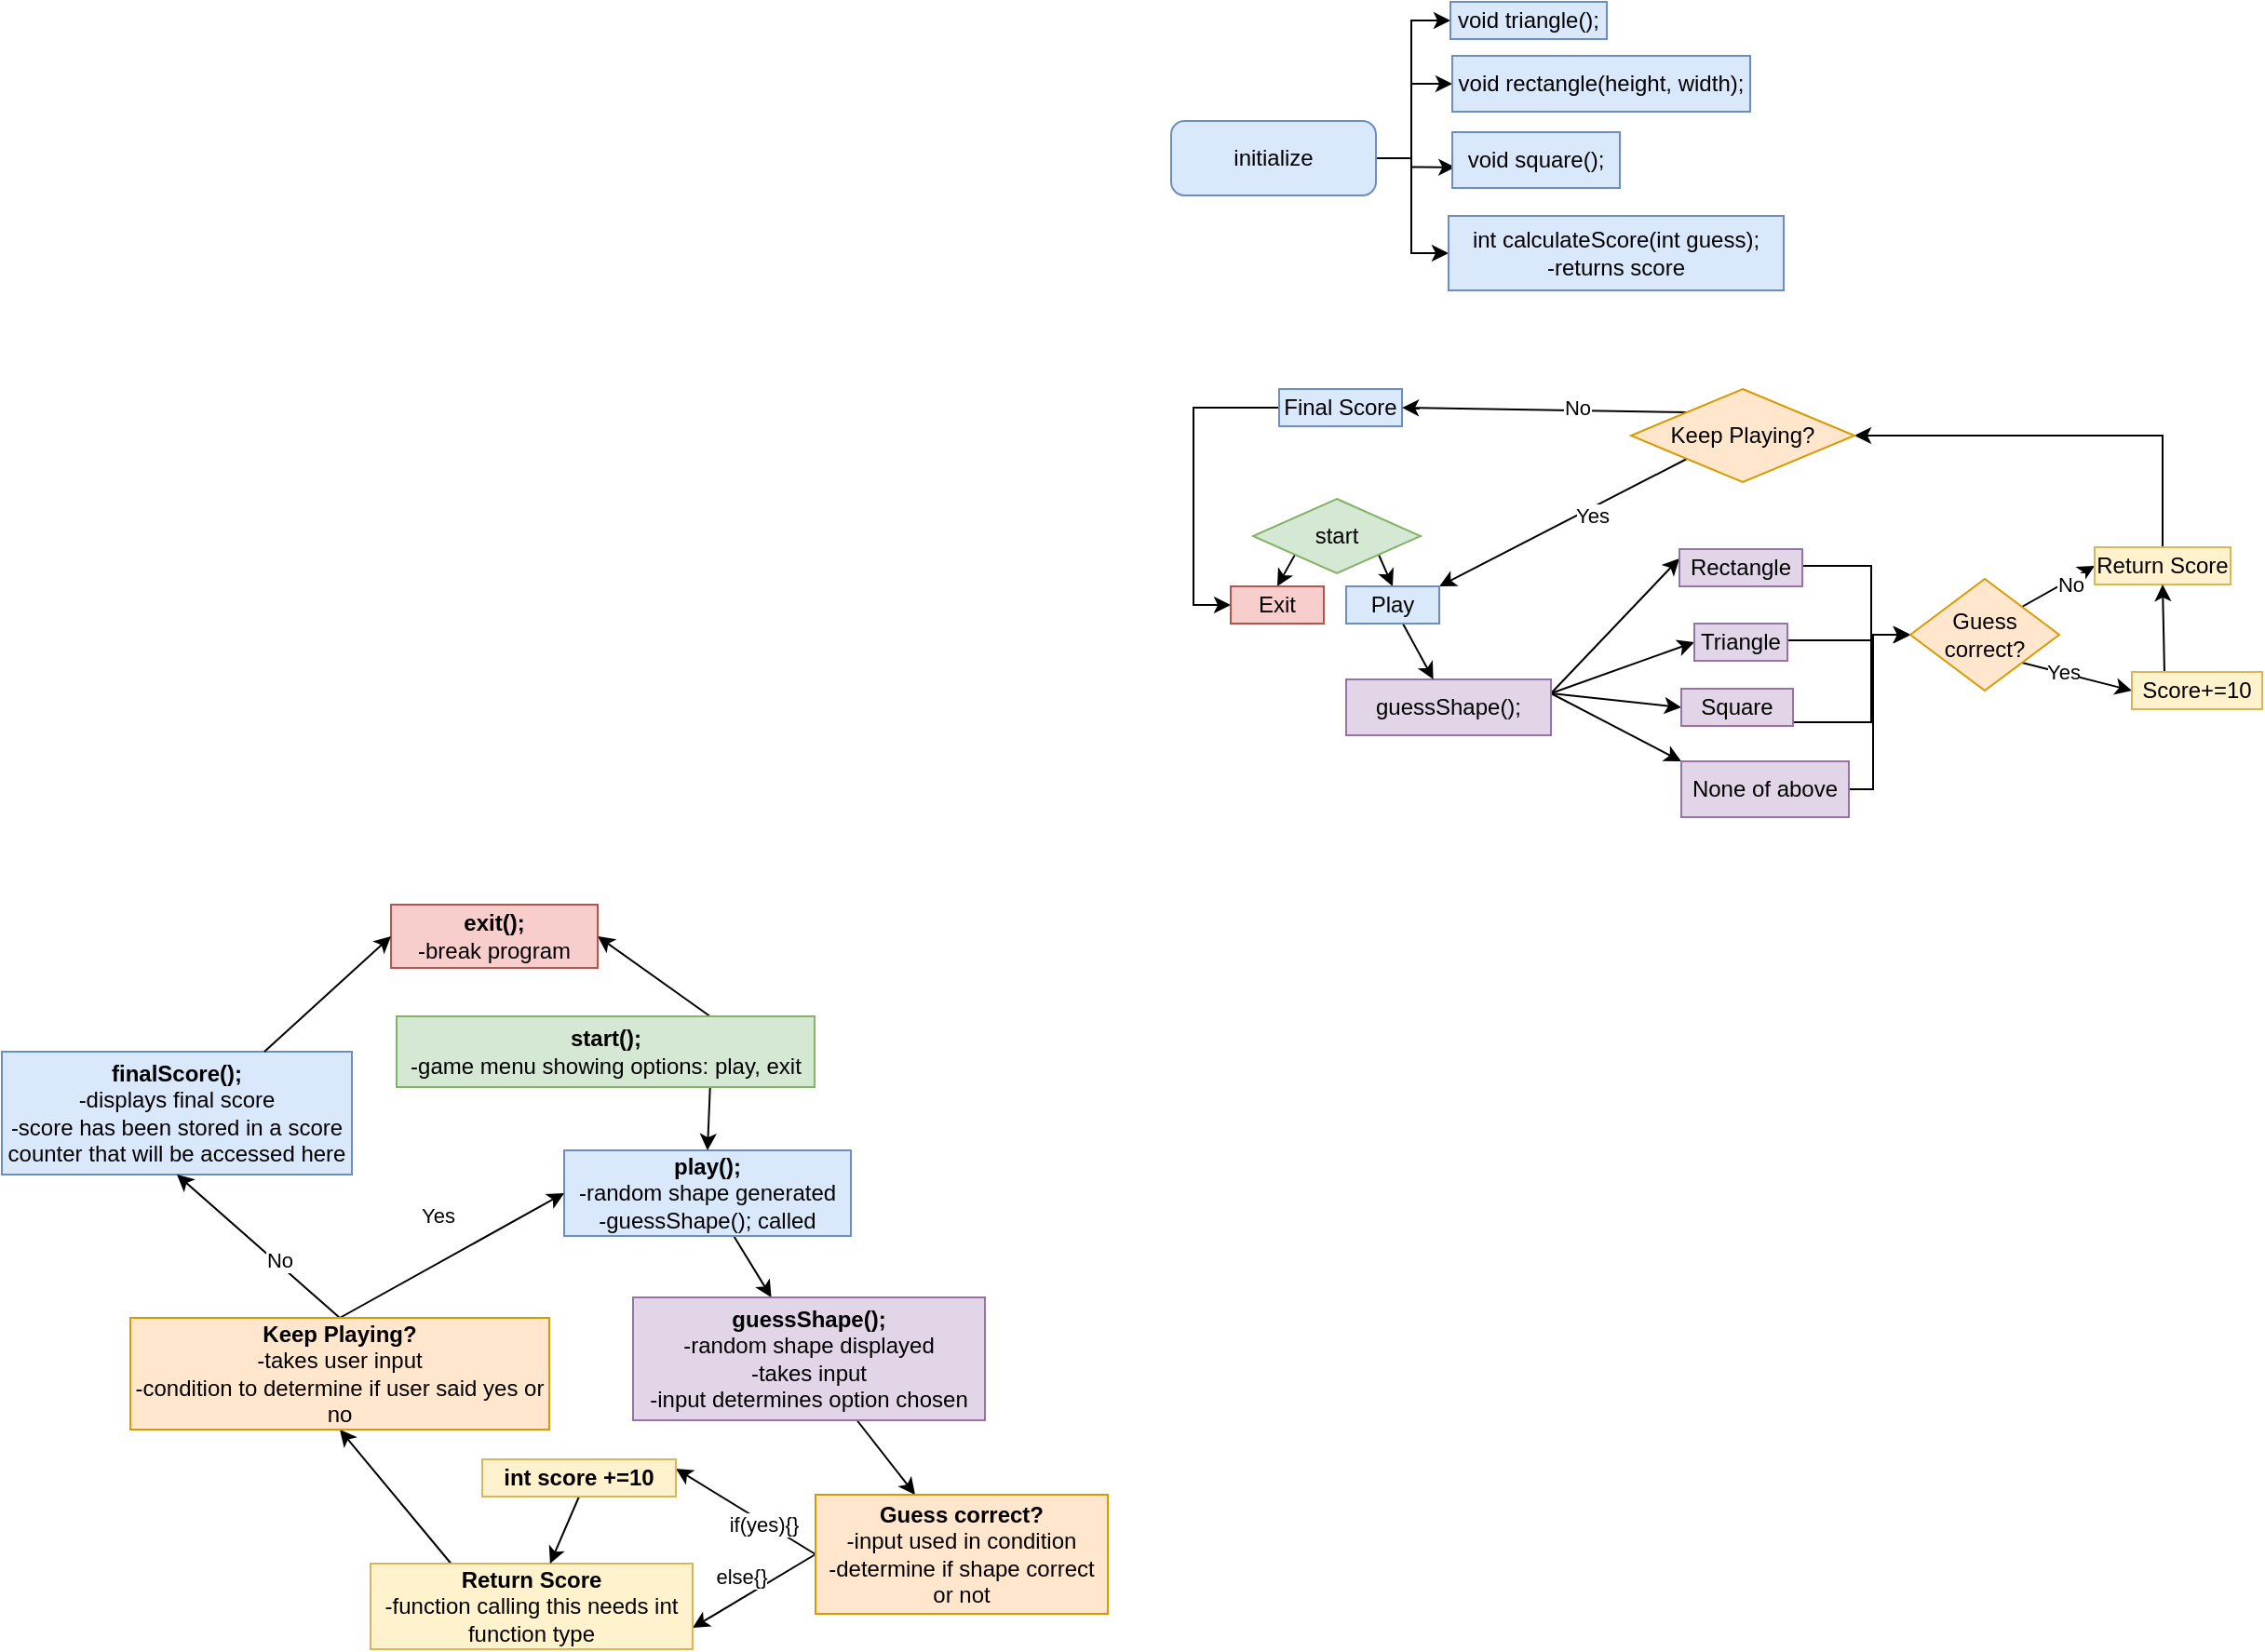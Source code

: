 <mxfile version="18.1.2" type="github">
  <diagram id="C5RBs43oDa-KdzZeNtuy" name="Page-1">
    <mxGraphModel dx="2323" dy="1843" grid="0" gridSize="10" guides="0" tooltips="1" connect="1" arrows="1" fold="1" page="0" pageScale="1" pageWidth="827" pageHeight="1169" math="0" shadow="0">
      <root>
        <mxCell id="WIyWlLk6GJQsqaUBKTNV-0" />
        <mxCell id="WIyWlLk6GJQsqaUBKTNV-1" parent="WIyWlLk6GJQsqaUBKTNV-0" />
        <mxCell id="p60gBMchG8G6uaJim4We-193" style="edgeStyle=orthogonalEdgeStyle;rounded=0;orthogonalLoop=1;jettySize=auto;html=1;exitX=1;exitY=0.5;exitDx=0;exitDy=0;entryX=0.018;entryY=0.628;entryDx=0;entryDy=0;entryPerimeter=0;startArrow=none;startFill=0;endArrow=classic;endFill=1;" edge="1" parent="WIyWlLk6GJQsqaUBKTNV-1" source="WIyWlLk6GJQsqaUBKTNV-3" target="p60gBMchG8G6uaJim4We-0">
          <mxGeometry relative="1" as="geometry">
            <Array as="points">
              <mxPoint x="736" y="-144" />
              <mxPoint x="736" y="-139" />
            </Array>
          </mxGeometry>
        </mxCell>
        <mxCell id="p60gBMchG8G6uaJim4We-194" style="edgeStyle=orthogonalEdgeStyle;rounded=0;orthogonalLoop=1;jettySize=auto;html=1;exitX=1;exitY=0.5;exitDx=0;exitDy=0;entryX=0;entryY=0.5;entryDx=0;entryDy=0;startArrow=none;startFill=0;endArrow=classic;endFill=1;" edge="1" parent="WIyWlLk6GJQsqaUBKTNV-1" source="WIyWlLk6GJQsqaUBKTNV-3" target="p60gBMchG8G6uaJim4We-2">
          <mxGeometry relative="1" as="geometry">
            <Array as="points">
              <mxPoint x="736" y="-144" />
              <mxPoint x="736" y="-184" />
            </Array>
          </mxGeometry>
        </mxCell>
        <mxCell id="p60gBMchG8G6uaJim4We-195" style="edgeStyle=orthogonalEdgeStyle;rounded=0;orthogonalLoop=1;jettySize=auto;html=1;exitX=1;exitY=0.5;exitDx=0;exitDy=0;entryX=0;entryY=0.5;entryDx=0;entryDy=0;startArrow=none;startFill=0;endArrow=classic;endFill=1;" edge="1" parent="WIyWlLk6GJQsqaUBKTNV-1" source="WIyWlLk6GJQsqaUBKTNV-3" target="p60gBMchG8G6uaJim4We-1">
          <mxGeometry relative="1" as="geometry">
            <Array as="points">
              <mxPoint x="736" y="-144" />
              <mxPoint x="736" y="-218" />
            </Array>
          </mxGeometry>
        </mxCell>
        <mxCell id="p60gBMchG8G6uaJim4We-196" style="edgeStyle=orthogonalEdgeStyle;rounded=0;orthogonalLoop=1;jettySize=auto;html=1;exitX=1;exitY=0.5;exitDx=0;exitDy=0;entryX=0;entryY=0.5;entryDx=0;entryDy=0;startArrow=none;startFill=0;endArrow=classic;endFill=1;" edge="1" parent="WIyWlLk6GJQsqaUBKTNV-1" source="WIyWlLk6GJQsqaUBKTNV-3" target="p60gBMchG8G6uaJim4We-3">
          <mxGeometry relative="1" as="geometry">
            <Array as="points">
              <mxPoint x="736" y="-144" />
              <mxPoint x="736" y="-93" />
            </Array>
          </mxGeometry>
        </mxCell>
        <mxCell id="WIyWlLk6GJQsqaUBKTNV-3" value="initialize" style="rounded=1;whiteSpace=wrap;html=1;fontSize=12;glass=0;strokeWidth=1;shadow=0;arcSize=18;fillColor=#dae8fc;strokeColor=#6c8ebf;" parent="WIyWlLk6GJQsqaUBKTNV-1" vertex="1">
          <mxGeometry x="607" y="-164" width="110" height="40" as="geometry" />
        </mxCell>
        <mxCell id="p60gBMchG8G6uaJim4We-0" value="void square();" style="rounded=0;whiteSpace=wrap;html=1;fillColor=#dae8fc;strokeColor=#6c8ebf;" vertex="1" parent="WIyWlLk6GJQsqaUBKTNV-1">
          <mxGeometry x="758" y="-158" width="90" height="30" as="geometry" />
        </mxCell>
        <mxCell id="p60gBMchG8G6uaJim4We-1" value="void triangle();" style="rounded=0;whiteSpace=wrap;html=1;fillColor=#dae8fc;strokeColor=#6c8ebf;" vertex="1" parent="WIyWlLk6GJQsqaUBKTNV-1">
          <mxGeometry x="757" y="-228" width="84" height="20" as="geometry" />
        </mxCell>
        <mxCell id="p60gBMchG8G6uaJim4We-2" value="void rectangle(height, width);" style="rounded=0;whiteSpace=wrap;html=1;fillColor=#dae8fc;strokeColor=#6c8ebf;" vertex="1" parent="WIyWlLk6GJQsqaUBKTNV-1">
          <mxGeometry x="758" y="-199" width="160" height="30" as="geometry" />
        </mxCell>
        <mxCell id="p60gBMchG8G6uaJim4We-3" value="int calculateScore(int guess);&lt;br&gt;-returns score" style="rounded=0;whiteSpace=wrap;html=1;fillColor=#dae8fc;strokeColor=#6c8ebf;" vertex="1" parent="WIyWlLk6GJQsqaUBKTNV-1">
          <mxGeometry x="756" y="-113" width="180" height="40" as="geometry" />
        </mxCell>
        <mxCell id="p60gBMchG8G6uaJim4We-19" value="" style="rounded=0;orthogonalLoop=1;jettySize=auto;html=1;startArrow=none;startFill=0;endArrow=classic;endFill=1;exitX=0.75;exitY=0;exitDx=0;exitDy=0;entryX=1;entryY=0.5;entryDx=0;entryDy=0;" edge="1" parent="WIyWlLk6GJQsqaUBKTNV-1" source="p60gBMchG8G6uaJim4We-76" target="p60gBMchG8G6uaJim4We-13">
          <mxGeometry relative="1" as="geometry">
            <mxPoint x="213.5" y="335" as="sourcePoint" />
          </mxGeometry>
        </mxCell>
        <mxCell id="p60gBMchG8G6uaJim4We-13" value="&lt;b&gt;exit();&lt;/b&gt;&lt;br&gt;-break program" style="rounded=0;whiteSpace=wrap;html=1;fillColor=#f8cecc;strokeColor=#b85450;" vertex="1" parent="WIyWlLk6GJQsqaUBKTNV-1">
          <mxGeometry x="188" y="257" width="111" height="34" as="geometry" />
        </mxCell>
        <mxCell id="p60gBMchG8G6uaJim4We-56" style="rounded=0;orthogonalLoop=1;jettySize=auto;html=1;startArrow=none;startFill=0;endArrow=classic;endFill=1;" edge="1" parent="WIyWlLk6GJQsqaUBKTNV-1" source="p60gBMchG8G6uaJim4We-14" target="p60gBMchG8G6uaJim4We-20">
          <mxGeometry relative="1" as="geometry" />
        </mxCell>
        <mxCell id="p60gBMchG8G6uaJim4We-14" value="&lt;b&gt;play();&lt;/b&gt;&lt;br&gt;-random shape generated&lt;br&gt;-guessShape(); called" style="rounded=0;whiteSpace=wrap;html=1;fillColor=#dae8fc;strokeColor=#6c8ebf;" vertex="1" parent="WIyWlLk6GJQsqaUBKTNV-1">
          <mxGeometry x="281" y="389" width="154" height="46" as="geometry" />
        </mxCell>
        <mxCell id="p60gBMchG8G6uaJim4We-15" value="&lt;b&gt;finalScore();&lt;/b&gt;&lt;br&gt;-displays final score&lt;br&gt;-score has been stored in a score counter that will be accessed here" style="rounded=0;whiteSpace=wrap;html=1;strokeColor=#6c8ebf;fillColor=#dae8fc;" vertex="1" parent="WIyWlLk6GJQsqaUBKTNV-1">
          <mxGeometry x="-21" y="336" width="188" height="66" as="geometry" />
        </mxCell>
        <mxCell id="p60gBMchG8G6uaJim4We-201" style="rounded=0;orthogonalLoop=1;jettySize=auto;html=1;startArrow=none;startFill=0;endArrow=classic;endFill=1;" edge="1" parent="WIyWlLk6GJQsqaUBKTNV-1" source="p60gBMchG8G6uaJim4We-20" target="p60gBMchG8G6uaJim4We-34">
          <mxGeometry relative="1" as="geometry" />
        </mxCell>
        <mxCell id="p60gBMchG8G6uaJim4We-20" value="&lt;b&gt;guessShape();&lt;br&gt;&lt;/b&gt;-random shape displayed&lt;br&gt;-takes input&lt;br&gt;-input determines option chosen" style="rounded=0;whiteSpace=wrap;html=1;fillColor=#e1d5e7;strokeColor=#9673a6;" vertex="1" parent="WIyWlLk6GJQsqaUBKTNV-1">
          <mxGeometry x="318" y="468" width="189" height="66" as="geometry" />
        </mxCell>
        <mxCell id="p60gBMchG8G6uaJim4We-133" style="edgeStyle=none;rounded=0;orthogonalLoop=1;jettySize=auto;html=1;exitX=0.75;exitY=0;exitDx=0;exitDy=0;entryX=0;entryY=0.5;entryDx=0;entryDy=0;startArrow=none;startFill=0;endArrow=classic;endFill=1;" edge="1" parent="WIyWlLk6GJQsqaUBKTNV-1" source="p60gBMchG8G6uaJim4We-15" target="p60gBMchG8G6uaJim4We-13">
          <mxGeometry relative="1" as="geometry">
            <mxPoint x="101.0" y="350" as="sourcePoint" />
            <Array as="points" />
          </mxGeometry>
        </mxCell>
        <mxCell id="p60gBMchG8G6uaJim4We-67" style="rounded=0;orthogonalLoop=1;jettySize=auto;html=1;startArrow=none;startFill=0;endArrow=classic;endFill=1;exitX=0;exitY=0.5;exitDx=0;exitDy=0;entryX=1;entryY=0.75;entryDx=0;entryDy=0;" edge="1" parent="WIyWlLk6GJQsqaUBKTNV-1" source="p60gBMchG8G6uaJim4We-34" target="p60gBMchG8G6uaJim4We-44">
          <mxGeometry relative="1" as="geometry">
            <mxPoint x="273" y="579" as="sourcePoint" />
          </mxGeometry>
        </mxCell>
        <mxCell id="p60gBMchG8G6uaJim4We-202" value="else{}" style="edgeLabel;html=1;align=center;verticalAlign=middle;resizable=0;points=[];" vertex="1" connectable="0" parent="p60gBMchG8G6uaJim4We-67">
          <mxGeometry x="-0.503" relative="1" as="geometry">
            <mxPoint x="-24" y="2" as="offset" />
          </mxGeometry>
        </mxCell>
        <mxCell id="p60gBMchG8G6uaJim4We-80" style="edgeStyle=none;rounded=0;orthogonalLoop=1;jettySize=auto;html=1;entryX=1;entryY=0.25;entryDx=0;entryDy=0;startArrow=none;startFill=0;endArrow=classic;endFill=1;exitX=0;exitY=0.5;exitDx=0;exitDy=0;" edge="1" parent="WIyWlLk6GJQsqaUBKTNV-1" source="p60gBMchG8G6uaJim4We-34" target="p60gBMchG8G6uaJim4We-45">
          <mxGeometry relative="1" as="geometry">
            <mxPoint x="283" y="569" as="sourcePoint" />
          </mxGeometry>
        </mxCell>
        <mxCell id="p60gBMchG8G6uaJim4We-81" value="if(yes){}" style="edgeLabel;html=1;align=center;verticalAlign=middle;resizable=0;points=[];" vertex="1" connectable="0" parent="p60gBMchG8G6uaJim4We-80">
          <mxGeometry x="-0.268" y="1" relative="1" as="geometry">
            <mxPoint as="offset" />
          </mxGeometry>
        </mxCell>
        <mxCell id="p60gBMchG8G6uaJim4We-34" value="&lt;b&gt;Guess correct?&lt;/b&gt;&lt;br&gt;-input used in condition&lt;br&gt;-determine if shape correct or not" style="rectangle;whiteSpace=wrap;html=1;fillColor=#ffe6cc;strokeColor=#d79b00;" vertex="1" parent="WIyWlLk6GJQsqaUBKTNV-1">
          <mxGeometry x="416" y="574" width="157" height="64" as="geometry" />
        </mxCell>
        <mxCell id="p60gBMchG8G6uaJim4We-134" style="edgeStyle=none;rounded=0;orthogonalLoop=1;jettySize=auto;html=1;exitX=0.25;exitY=0;exitDx=0;exitDy=0;entryX=0.5;entryY=1;entryDx=0;entryDy=0;startArrow=none;startFill=0;endArrow=classic;endFill=1;" edge="1" parent="WIyWlLk6GJQsqaUBKTNV-1" source="p60gBMchG8G6uaJim4We-44" target="p60gBMchG8G6uaJim4We-132">
          <mxGeometry relative="1" as="geometry">
            <mxPoint x="115.5" y="479.0" as="targetPoint" />
          </mxGeometry>
        </mxCell>
        <mxCell id="p60gBMchG8G6uaJim4We-44" value="&lt;b&gt;Return Score&lt;br&gt;&lt;/b&gt;-function calling this needs int function type" style="rounded=0;whiteSpace=wrap;html=1;fillColor=#fff2cc;strokeColor=#d6b656;" vertex="1" parent="WIyWlLk6GJQsqaUBKTNV-1">
          <mxGeometry x="177" y="611" width="173" height="46" as="geometry" />
        </mxCell>
        <mxCell id="p60gBMchG8G6uaJim4We-82" style="edgeStyle=none;rounded=0;orthogonalLoop=1;jettySize=auto;html=1;exitX=0.5;exitY=1;exitDx=0;exitDy=0;startArrow=none;startFill=0;endArrow=classic;endFill=1;" edge="1" parent="WIyWlLk6GJQsqaUBKTNV-1" source="p60gBMchG8G6uaJim4We-45" target="p60gBMchG8G6uaJim4We-44">
          <mxGeometry relative="1" as="geometry" />
        </mxCell>
        <mxCell id="p60gBMchG8G6uaJim4We-45" value="&lt;b&gt;int score +=10&lt;/b&gt;" style="rounded=0;whiteSpace=wrap;html=1;strokeColor=#d6b656;fillColor=#fff2cc;" vertex="1" parent="WIyWlLk6GJQsqaUBKTNV-1">
          <mxGeometry x="237" y="555" width="104" height="20" as="geometry" />
        </mxCell>
        <mxCell id="p60gBMchG8G6uaJim4We-77" style="rounded=0;orthogonalLoop=1;jettySize=auto;html=1;exitX=0.75;exitY=1;exitDx=0;exitDy=0;entryX=0.5;entryY=0;entryDx=0;entryDy=0;startArrow=none;startFill=0;endArrow=classic;endFill=1;" edge="1" parent="WIyWlLk6GJQsqaUBKTNV-1" source="p60gBMchG8G6uaJim4We-76" target="p60gBMchG8G6uaJim4We-14">
          <mxGeometry relative="1" as="geometry" />
        </mxCell>
        <mxCell id="p60gBMchG8G6uaJim4We-76" value="&lt;b&gt;start();&lt;/b&gt;&lt;br&gt;-game menu showing options: play, exit" style="rectangle;whiteSpace=wrap;html=1;fillColor=#d5e8d4;strokeColor=#82b366;" vertex="1" parent="WIyWlLk6GJQsqaUBKTNV-1">
          <mxGeometry x="191" y="317" width="224.5" height="38" as="geometry" />
        </mxCell>
        <mxCell id="p60gBMchG8G6uaJim4We-135" style="edgeStyle=none;rounded=0;orthogonalLoop=1;jettySize=auto;html=1;exitX=0.5;exitY=0;exitDx=0;exitDy=0;entryX=0.5;entryY=1;entryDx=0;entryDy=0;startArrow=none;startFill=0;endArrow=classic;endFill=1;" edge="1" parent="WIyWlLk6GJQsqaUBKTNV-1" source="p60gBMchG8G6uaJim4We-132" target="p60gBMchG8G6uaJim4We-15">
          <mxGeometry relative="1" as="geometry" />
        </mxCell>
        <mxCell id="p60gBMchG8G6uaJim4We-137" value="No" style="edgeLabel;html=1;align=center;verticalAlign=middle;resizable=0;points=[];" vertex="1" connectable="0" parent="p60gBMchG8G6uaJim4We-135">
          <mxGeometry x="-0.223" y="-2" relative="1" as="geometry">
            <mxPoint as="offset" />
          </mxGeometry>
        </mxCell>
        <mxCell id="p60gBMchG8G6uaJim4We-136" style="edgeStyle=none;rounded=0;orthogonalLoop=1;jettySize=auto;html=1;exitX=0.5;exitY=0;exitDx=0;exitDy=0;entryX=0;entryY=0.5;entryDx=0;entryDy=0;startArrow=none;startFill=0;endArrow=classic;endFill=1;" edge="1" parent="WIyWlLk6GJQsqaUBKTNV-1" source="p60gBMchG8G6uaJim4We-132" target="p60gBMchG8G6uaJim4We-14">
          <mxGeometry relative="1" as="geometry">
            <mxPoint x="175.5" y="454.0" as="sourcePoint" />
          </mxGeometry>
        </mxCell>
        <mxCell id="p60gBMchG8G6uaJim4We-138" value="Yes" style="edgeLabel;html=1;align=center;verticalAlign=middle;resizable=0;points=[];" vertex="1" connectable="0" parent="p60gBMchG8G6uaJim4We-136">
          <mxGeometry x="-0.205" y="3" relative="1" as="geometry">
            <mxPoint x="6" y="-26" as="offset" />
          </mxGeometry>
        </mxCell>
        <mxCell id="p60gBMchG8G6uaJim4We-132" value="&lt;b&gt;Keep Playing?&lt;br&gt;&lt;/b&gt;-takes user input&lt;br&gt;-condition to determine if user said yes or no" style="rectangle;whiteSpace=wrap;html=1;fillColor=#ffe6cc;strokeColor=#d79b00;" vertex="1" parent="WIyWlLk6GJQsqaUBKTNV-1">
          <mxGeometry x="48" y="479" width="225" height="60" as="geometry" />
        </mxCell>
        <mxCell id="p60gBMchG8G6uaJim4We-152" style="edgeStyle=none;rounded=0;orthogonalLoop=1;jettySize=auto;html=1;exitX=1;exitY=0.25;exitDx=0;exitDy=0;entryX=0;entryY=0.5;entryDx=0;entryDy=0;startArrow=none;startFill=0;endArrow=classic;endFill=1;" edge="1" parent="WIyWlLk6GJQsqaUBKTNV-1" source="p60gBMchG8G6uaJim4We-145" target="p60gBMchG8G6uaJim4We-147">
          <mxGeometry relative="1" as="geometry" />
        </mxCell>
        <mxCell id="p60gBMchG8G6uaJim4We-153" style="edgeStyle=none;rounded=0;orthogonalLoop=1;jettySize=auto;html=1;exitX=1;exitY=0.25;exitDx=0;exitDy=0;entryX=0;entryY=0.25;entryDx=0;entryDy=0;startArrow=none;startFill=0;endArrow=classic;endFill=1;" edge="1" parent="WIyWlLk6GJQsqaUBKTNV-1" source="p60gBMchG8G6uaJim4We-145" target="p60gBMchG8G6uaJim4We-149">
          <mxGeometry relative="1" as="geometry" />
        </mxCell>
        <mxCell id="p60gBMchG8G6uaJim4We-154" style="edgeStyle=none;rounded=0;orthogonalLoop=1;jettySize=auto;html=1;exitX=1;exitY=0.25;exitDx=0;exitDy=0;startArrow=none;startFill=0;endArrow=classic;endFill=1;entryX=0;entryY=0;entryDx=0;entryDy=0;" edge="1" parent="WIyWlLk6GJQsqaUBKTNV-1" source="p60gBMchG8G6uaJim4We-145" target="p60gBMchG8G6uaJim4We-148">
          <mxGeometry relative="1" as="geometry" />
        </mxCell>
        <mxCell id="p60gBMchG8G6uaJim4We-179" style="edgeStyle=none;rounded=0;orthogonalLoop=1;jettySize=auto;html=1;exitX=1;exitY=0.25;exitDx=0;exitDy=0;entryX=0;entryY=0.5;entryDx=0;entryDy=0;startArrow=none;startFill=0;endArrow=classic;endFill=1;" edge="1" parent="WIyWlLk6GJQsqaUBKTNV-1" source="p60gBMchG8G6uaJim4We-145" target="p60gBMchG8G6uaJim4We-146">
          <mxGeometry relative="1" as="geometry" />
        </mxCell>
        <mxCell id="p60gBMchG8G6uaJim4We-145" value="guessShape();" style="rounded=0;whiteSpace=wrap;html=1;fillColor=#e1d5e7;strokeColor=#9673a6;" vertex="1" parent="WIyWlLk6GJQsqaUBKTNV-1">
          <mxGeometry x="701" y="136" width="110" height="30" as="geometry" />
        </mxCell>
        <mxCell id="p60gBMchG8G6uaJim4We-183" value="" style="edgeStyle=orthogonalEdgeStyle;rounded=0;orthogonalLoop=1;jettySize=auto;html=1;startArrow=none;startFill=0;endArrow=classic;endFill=1;entryX=0;entryY=0.5;entryDx=0;entryDy=0;" edge="1" parent="WIyWlLk6GJQsqaUBKTNV-1" source="p60gBMchG8G6uaJim4We-146" target="p60gBMchG8G6uaJim4We-160">
          <mxGeometry relative="1" as="geometry">
            <Array as="points">
              <mxPoint x="983" y="159" />
              <mxPoint x="983" y="112" />
            </Array>
          </mxGeometry>
        </mxCell>
        <mxCell id="p60gBMchG8G6uaJim4We-146" value="Square" style="rounded=0;whiteSpace=wrap;html=1;fillColor=#e1d5e7;strokeColor=#9673a6;" vertex="1" parent="WIyWlLk6GJQsqaUBKTNV-1">
          <mxGeometry x="881" y="141" width="60" height="20" as="geometry" />
        </mxCell>
        <mxCell id="p60gBMchG8G6uaJim4We-182" value="" style="edgeStyle=orthogonalEdgeStyle;rounded=0;orthogonalLoop=1;jettySize=auto;html=1;startArrow=none;startFill=0;endArrow=classic;endFill=1;exitX=1;exitY=0.5;exitDx=0;exitDy=0;" edge="1" parent="WIyWlLk6GJQsqaUBKTNV-1" source="p60gBMchG8G6uaJim4We-147" target="p60gBMchG8G6uaJim4We-160">
          <mxGeometry relative="1" as="geometry">
            <Array as="points">
              <mxPoint x="984" y="115" />
              <mxPoint x="984" y="112" />
            </Array>
          </mxGeometry>
        </mxCell>
        <mxCell id="p60gBMchG8G6uaJim4We-147" value="Triangle" style="rounded=0;whiteSpace=wrap;html=1;fillColor=#e1d5e7;strokeColor=#9673a6;" vertex="1" parent="WIyWlLk6GJQsqaUBKTNV-1">
          <mxGeometry x="888" y="106" width="50" height="20" as="geometry" />
        </mxCell>
        <mxCell id="p60gBMchG8G6uaJim4We-184" style="edgeStyle=orthogonalEdgeStyle;rounded=0;orthogonalLoop=1;jettySize=auto;html=1;exitX=1;exitY=0.5;exitDx=0;exitDy=0;entryX=0;entryY=0.5;entryDx=0;entryDy=0;startArrow=none;startFill=0;endArrow=classic;endFill=1;" edge="1" parent="WIyWlLk6GJQsqaUBKTNV-1" source="p60gBMchG8G6uaJim4We-148" target="p60gBMchG8G6uaJim4We-160">
          <mxGeometry relative="1" as="geometry">
            <Array as="points">
              <mxPoint x="984" y="195" />
              <mxPoint x="984" y="112" />
            </Array>
          </mxGeometry>
        </mxCell>
        <mxCell id="p60gBMchG8G6uaJim4We-148" value="None of above" style="rounded=0;whiteSpace=wrap;html=1;fillColor=#e1d5e7;strokeColor=#9673a6;" vertex="1" parent="WIyWlLk6GJQsqaUBKTNV-1">
          <mxGeometry x="881" y="180" width="90" height="30" as="geometry" />
        </mxCell>
        <mxCell id="p60gBMchG8G6uaJim4We-181" value="" style="edgeStyle=orthogonalEdgeStyle;rounded=0;orthogonalLoop=1;jettySize=auto;html=1;startArrow=none;startFill=0;endArrow=classic;endFill=1;exitX=1;exitY=0.5;exitDx=0;exitDy=0;" edge="1" parent="WIyWlLk6GJQsqaUBKTNV-1" source="p60gBMchG8G6uaJim4We-149" target="p60gBMchG8G6uaJim4We-160">
          <mxGeometry relative="1" as="geometry">
            <Array as="points">
              <mxPoint x="946" y="75" />
              <mxPoint x="983" y="75" />
              <mxPoint x="983" y="112" />
            </Array>
          </mxGeometry>
        </mxCell>
        <mxCell id="p60gBMchG8G6uaJim4We-149" value="Rectangle" style="rounded=0;whiteSpace=wrap;html=1;fillColor=#e1d5e7;strokeColor=#9673a6;" vertex="1" parent="WIyWlLk6GJQsqaUBKTNV-1">
          <mxGeometry x="880" y="66" width="66" height="20" as="geometry" />
        </mxCell>
        <mxCell id="p60gBMchG8G6uaJim4We-156" style="rounded=0;orthogonalLoop=1;jettySize=auto;html=1;startArrow=none;startFill=0;endArrow=classic;endFill=1;exitX=1;exitY=0;exitDx=0;exitDy=0;entryX=0;entryY=0.5;entryDx=0;entryDy=0;" edge="1" parent="WIyWlLk6GJQsqaUBKTNV-1" source="p60gBMchG8G6uaJim4We-160" target="p60gBMchG8G6uaJim4We-161">
          <mxGeometry relative="1" as="geometry">
            <mxPoint x="1244" y="189" as="sourcePoint" />
          </mxGeometry>
        </mxCell>
        <mxCell id="p60gBMchG8G6uaJim4We-157" value="No" style="edgeLabel;html=1;align=center;verticalAlign=middle;resizable=0;points=[];" vertex="1" connectable="0" parent="p60gBMchG8G6uaJim4We-156">
          <mxGeometry x="0.256" y="-2" relative="1" as="geometry">
            <mxPoint as="offset" />
          </mxGeometry>
        </mxCell>
        <mxCell id="p60gBMchG8G6uaJim4We-158" style="edgeStyle=none;rounded=0;orthogonalLoop=1;jettySize=auto;html=1;entryX=0;entryY=0.5;entryDx=0;entryDy=0;startArrow=none;startFill=0;endArrow=classic;endFill=1;exitX=1;exitY=1;exitDx=0;exitDy=0;" edge="1" parent="WIyWlLk6GJQsqaUBKTNV-1" source="p60gBMchG8G6uaJim4We-160" target="p60gBMchG8G6uaJim4We-163">
          <mxGeometry relative="1" as="geometry">
            <mxPoint x="1254" y="179" as="sourcePoint" />
          </mxGeometry>
        </mxCell>
        <mxCell id="p60gBMchG8G6uaJim4We-159" value="Yes" style="edgeLabel;html=1;align=center;verticalAlign=middle;resizable=0;points=[];" vertex="1" connectable="0" parent="p60gBMchG8G6uaJim4We-158">
          <mxGeometry x="-0.268" y="1" relative="1" as="geometry">
            <mxPoint as="offset" />
          </mxGeometry>
        </mxCell>
        <mxCell id="p60gBMchG8G6uaJim4We-160" value="Guess correct?" style="rhombus;whiteSpace=wrap;html=1;fillColor=#ffe6cc;strokeColor=#d79b00;" vertex="1" parent="WIyWlLk6GJQsqaUBKTNV-1">
          <mxGeometry x="1004" y="82" width="80" height="60" as="geometry" />
        </mxCell>
        <mxCell id="p60gBMchG8G6uaJim4We-185" style="edgeStyle=orthogonalEdgeStyle;rounded=0;orthogonalLoop=1;jettySize=auto;html=1;exitX=0.5;exitY=0;exitDx=0;exitDy=0;entryX=1;entryY=0.5;entryDx=0;entryDy=0;startArrow=none;startFill=0;endArrow=classic;endFill=1;" edge="1" parent="WIyWlLk6GJQsqaUBKTNV-1" source="p60gBMchG8G6uaJim4We-161" target="p60gBMchG8G6uaJim4We-173">
          <mxGeometry relative="1" as="geometry" />
        </mxCell>
        <mxCell id="p60gBMchG8G6uaJim4We-161" value="Return Score" style="rounded=0;whiteSpace=wrap;html=1;fillColor=#fff2cc;strokeColor=#d6b656;" vertex="1" parent="WIyWlLk6GJQsqaUBKTNV-1">
          <mxGeometry x="1103" y="65" width="73" height="20" as="geometry" />
        </mxCell>
        <mxCell id="p60gBMchG8G6uaJim4We-162" style="edgeStyle=none;rounded=0;orthogonalLoop=1;jettySize=auto;html=1;exitX=0.25;exitY=0;exitDx=0;exitDy=0;entryX=0.5;entryY=1;entryDx=0;entryDy=0;startArrow=none;startFill=0;endArrow=classic;endFill=1;" edge="1" parent="WIyWlLk6GJQsqaUBKTNV-1" source="p60gBMchG8G6uaJim4We-163" target="p60gBMchG8G6uaJim4We-161">
          <mxGeometry relative="1" as="geometry" />
        </mxCell>
        <mxCell id="p60gBMchG8G6uaJim4We-163" value="Score+=10" style="rounded=0;whiteSpace=wrap;html=1;strokeColor=#d6b656;fillColor=#fff2cc;" vertex="1" parent="WIyWlLk6GJQsqaUBKTNV-1">
          <mxGeometry x="1123" y="132" width="70" height="20" as="geometry" />
        </mxCell>
        <mxCell id="p60gBMchG8G6uaJim4We-186" style="edgeStyle=orthogonalEdgeStyle;rounded=0;orthogonalLoop=1;jettySize=auto;html=1;exitX=0;exitY=0.5;exitDx=0;exitDy=0;entryX=0;entryY=0.5;entryDx=0;entryDy=0;startArrow=none;startFill=0;endArrow=classic;endFill=1;" edge="1" parent="WIyWlLk6GJQsqaUBKTNV-1" source="p60gBMchG8G6uaJim4We-166" target="p60gBMchG8G6uaJim4We-175">
          <mxGeometry relative="1" as="geometry" />
        </mxCell>
        <mxCell id="p60gBMchG8G6uaJim4We-166" value="Final Score" style="rounded=0;whiteSpace=wrap;html=1;strokeColor=#6c8ebf;fillColor=#dae8fc;" vertex="1" parent="WIyWlLk6GJQsqaUBKTNV-1">
          <mxGeometry x="665" y="-20" width="66" height="20" as="geometry" />
        </mxCell>
        <mxCell id="p60gBMchG8G6uaJim4We-167" style="rounded=0;orthogonalLoop=1;jettySize=auto;html=1;exitX=1;exitY=1;exitDx=0;exitDy=0;startArrow=none;startFill=0;endArrow=classic;endFill=1;entryX=0.5;entryY=0;entryDx=0;entryDy=0;" edge="1" parent="WIyWlLk6GJQsqaUBKTNV-1" source="p60gBMchG8G6uaJim4We-168" target="p60gBMchG8G6uaJim4We-174">
          <mxGeometry relative="1" as="geometry">
            <mxPoint x="764" y="80" as="targetPoint" />
          </mxGeometry>
        </mxCell>
        <mxCell id="p60gBMchG8G6uaJim4We-176" style="edgeStyle=none;rounded=0;orthogonalLoop=1;jettySize=auto;html=1;exitX=0;exitY=1;exitDx=0;exitDy=0;entryX=0.5;entryY=0;entryDx=0;entryDy=0;startArrow=none;startFill=0;endArrow=classic;endFill=1;" edge="1" parent="WIyWlLk6GJQsqaUBKTNV-1" source="p60gBMchG8G6uaJim4We-168" target="p60gBMchG8G6uaJim4We-175">
          <mxGeometry relative="1" as="geometry" />
        </mxCell>
        <mxCell id="p60gBMchG8G6uaJim4We-168" value="start" style="rhombus;whiteSpace=wrap;html=1;fillColor=#d5e8d4;strokeColor=#82b366;" vertex="1" parent="WIyWlLk6GJQsqaUBKTNV-1">
          <mxGeometry x="651" y="39" width="90" height="40" as="geometry" />
        </mxCell>
        <mxCell id="p60gBMchG8G6uaJim4We-169" style="edgeStyle=none;rounded=0;orthogonalLoop=1;jettySize=auto;html=1;exitX=0;exitY=0;exitDx=0;exitDy=0;entryX=1;entryY=0.5;entryDx=0;entryDy=0;startArrow=none;startFill=0;endArrow=classic;endFill=1;" edge="1" parent="WIyWlLk6GJQsqaUBKTNV-1" source="p60gBMchG8G6uaJim4We-173" target="p60gBMchG8G6uaJim4We-166">
          <mxGeometry relative="1" as="geometry" />
        </mxCell>
        <mxCell id="p60gBMchG8G6uaJim4We-170" value="No" style="edgeLabel;html=1;align=center;verticalAlign=middle;resizable=0;points=[];" vertex="1" connectable="0" parent="p60gBMchG8G6uaJim4We-169">
          <mxGeometry x="-0.223" y="-2" relative="1" as="geometry">
            <mxPoint as="offset" />
          </mxGeometry>
        </mxCell>
        <mxCell id="p60gBMchG8G6uaJim4We-171" style="edgeStyle=none;rounded=0;orthogonalLoop=1;jettySize=auto;html=1;exitX=0;exitY=1;exitDx=0;exitDy=0;entryX=1;entryY=0;entryDx=0;entryDy=0;startArrow=none;startFill=0;endArrow=classic;endFill=1;" edge="1" parent="WIyWlLk6GJQsqaUBKTNV-1" source="p60gBMchG8G6uaJim4We-173" target="p60gBMchG8G6uaJim4We-174">
          <mxGeometry relative="1" as="geometry">
            <mxPoint x="1334" y="71.0" as="sourcePoint" />
            <mxPoint x="936" y="37" as="targetPoint" />
          </mxGeometry>
        </mxCell>
        <mxCell id="p60gBMchG8G6uaJim4We-172" value="Yes" style="edgeLabel;html=1;align=center;verticalAlign=middle;resizable=0;points=[];" vertex="1" connectable="0" parent="p60gBMchG8G6uaJim4We-171">
          <mxGeometry x="-0.205" y="3" relative="1" as="geometry">
            <mxPoint as="offset" />
          </mxGeometry>
        </mxCell>
        <mxCell id="p60gBMchG8G6uaJim4We-173" value="Keep Playing?" style="rhombus;whiteSpace=wrap;html=1;fillColor=#ffe6cc;strokeColor=#d79b00;" vertex="1" parent="WIyWlLk6GJQsqaUBKTNV-1">
          <mxGeometry x="854" y="-20" width="120" height="50" as="geometry" />
        </mxCell>
        <mxCell id="p60gBMchG8G6uaJim4We-180" value="" style="edgeStyle=none;rounded=0;orthogonalLoop=1;jettySize=auto;html=1;startArrow=none;startFill=0;endArrow=classic;endFill=1;" edge="1" parent="WIyWlLk6GJQsqaUBKTNV-1" source="p60gBMchG8G6uaJim4We-174" target="p60gBMchG8G6uaJim4We-145">
          <mxGeometry relative="1" as="geometry" />
        </mxCell>
        <mxCell id="p60gBMchG8G6uaJim4We-174" value="Play" style="rounded=0;whiteSpace=wrap;html=1;fillColor=#dae8fc;strokeColor=#6c8ebf;" vertex="1" parent="WIyWlLk6GJQsqaUBKTNV-1">
          <mxGeometry x="701" y="86" width="50" height="20" as="geometry" />
        </mxCell>
        <mxCell id="p60gBMchG8G6uaJim4We-175" value="Exit" style="rounded=0;whiteSpace=wrap;html=1;fillColor=#f8cecc;strokeColor=#b85450;" vertex="1" parent="WIyWlLk6GJQsqaUBKTNV-1">
          <mxGeometry x="639" y="86" width="50" height="20" as="geometry" />
        </mxCell>
      </root>
    </mxGraphModel>
  </diagram>
</mxfile>
